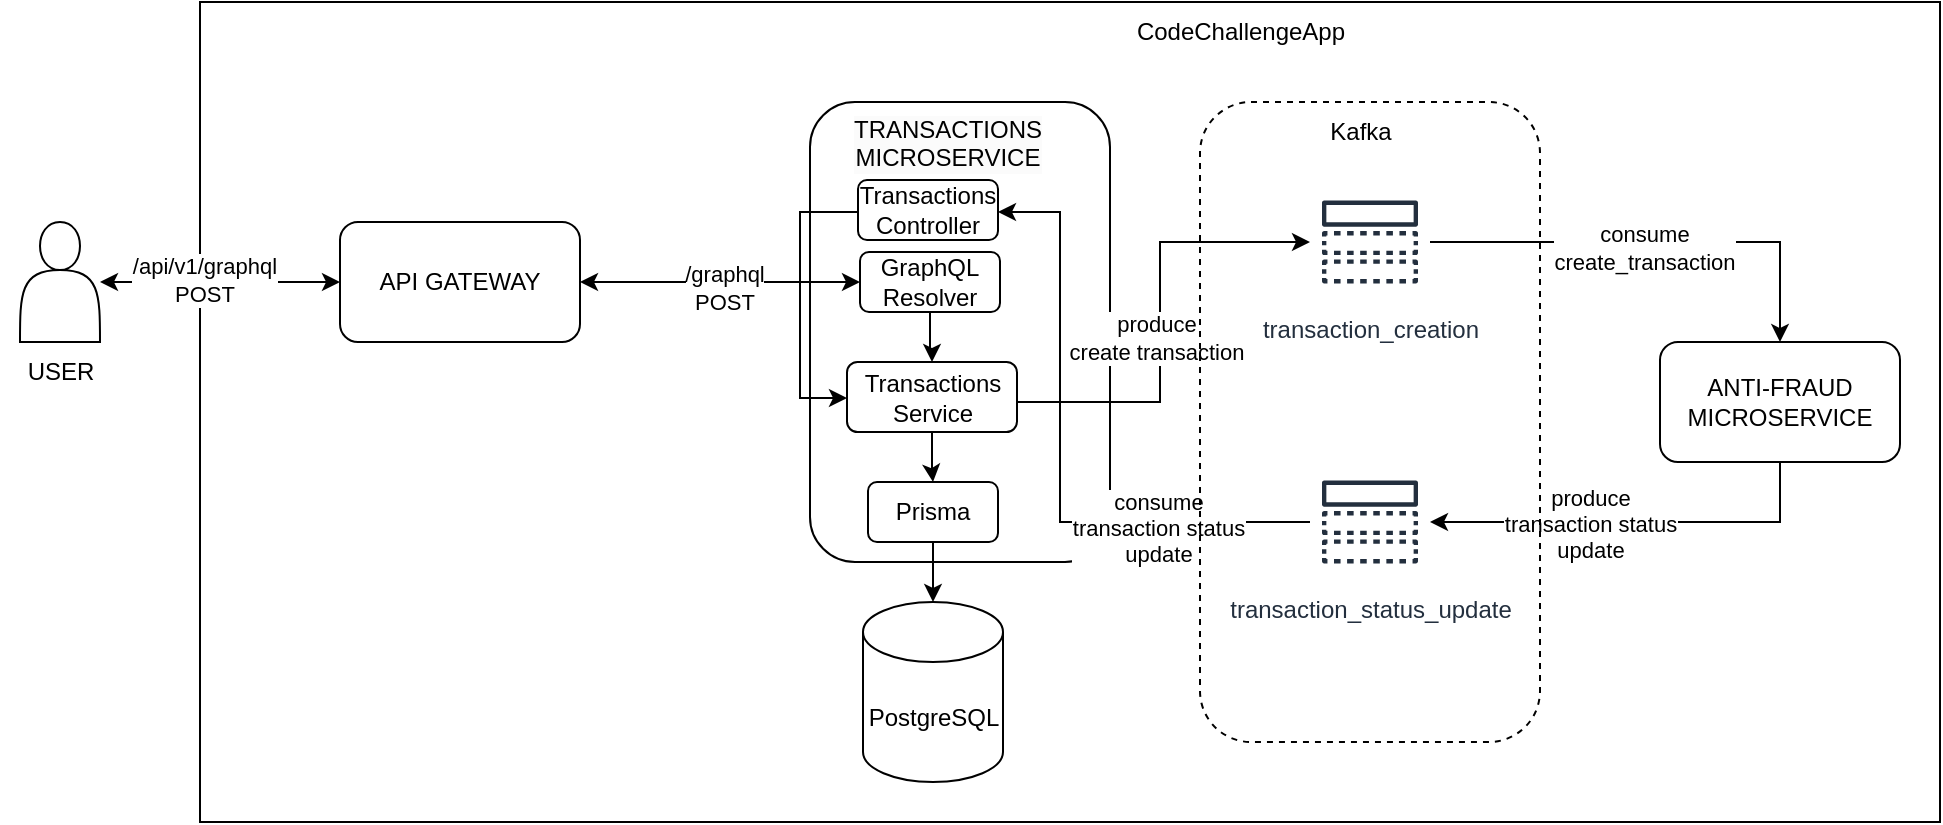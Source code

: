 <mxfile version="24.4.13" type="device">
  <diagram name="Page-1" id="iyDQWM6fSrRv6G1RTW3Y">
    <mxGraphModel dx="1393" dy="1868" grid="1" gridSize="10" guides="1" tooltips="1" connect="1" arrows="1" fold="1" page="1" pageScale="1" pageWidth="850" pageHeight="1100" math="0" shadow="0">
      <root>
        <mxCell id="0" />
        <mxCell id="1" parent="0" />
        <mxCell id="oCF-AY2tPDeBj5sLnERt-1" value="" style="rounded=0;whiteSpace=wrap;html=1;" vertex="1" parent="1">
          <mxGeometry x="120" y="-110" width="870" height="410" as="geometry" />
        </mxCell>
        <mxCell id="oCF-AY2tPDeBj5sLnERt-2" value="CodeChallengeApp" style="text;html=1;align=center;verticalAlign=middle;resizable=0;points=[];autosize=1;strokeColor=none;fillColor=none;" vertex="1" parent="1">
          <mxGeometry x="575" y="-110" width="130" height="30" as="geometry" />
        </mxCell>
        <mxCell id="oCF-AY2tPDeBj5sLnERt-29" style="edgeStyle=orthogonalEdgeStyle;rounded=0;orthogonalLoop=1;jettySize=auto;html=1;startArrow=classic;startFill=1;" edge="1" parent="1" source="oCF-AY2tPDeBj5sLnERt-26" target="oCF-AY2tPDeBj5sLnERt-28">
          <mxGeometry relative="1" as="geometry" />
        </mxCell>
        <mxCell id="oCF-AY2tPDeBj5sLnERt-30" value="/api/v1/graphql&lt;div&gt;POST&lt;/div&gt;" style="edgeLabel;html=1;align=center;verticalAlign=middle;resizable=0;points=[];" vertex="1" connectable="0" parent="oCF-AY2tPDeBj5sLnERt-29">
          <mxGeometry x="-0.143" y="1" relative="1" as="geometry">
            <mxPoint as="offset" />
          </mxGeometry>
        </mxCell>
        <mxCell id="oCF-AY2tPDeBj5sLnERt-26" value="" style="shape=actor;whiteSpace=wrap;html=1;" vertex="1" parent="1">
          <mxGeometry x="30" width="40" height="60" as="geometry" />
        </mxCell>
        <mxCell id="oCF-AY2tPDeBj5sLnERt-27" value="USER" style="text;html=1;align=center;verticalAlign=middle;resizable=0;points=[];autosize=1;strokeColor=none;fillColor=none;" vertex="1" parent="1">
          <mxGeometry x="20" y="60" width="60" height="30" as="geometry" />
        </mxCell>
        <mxCell id="oCF-AY2tPDeBj5sLnERt-43" style="edgeStyle=orthogonalEdgeStyle;rounded=0;orthogonalLoop=1;jettySize=auto;html=1;startArrow=classic;startFill=1;" edge="1" parent="1" source="oCF-AY2tPDeBj5sLnERt-28" target="oCF-AY2tPDeBj5sLnERt-42">
          <mxGeometry relative="1" as="geometry" />
        </mxCell>
        <mxCell id="oCF-AY2tPDeBj5sLnERt-44" value="/graphql&lt;div&gt;POST&lt;/div&gt;" style="edgeLabel;html=1;align=center;verticalAlign=middle;resizable=0;points=[];" vertex="1" connectable="0" parent="oCF-AY2tPDeBj5sLnERt-43">
          <mxGeometry x="0.028" y="-3" relative="1" as="geometry">
            <mxPoint as="offset" />
          </mxGeometry>
        </mxCell>
        <mxCell id="oCF-AY2tPDeBj5sLnERt-28" value="API GATEWAY" style="rounded=1;whiteSpace=wrap;html=1;" vertex="1" parent="1">
          <mxGeometry x="190" width="120" height="60" as="geometry" />
        </mxCell>
        <mxCell id="oCF-AY2tPDeBj5sLnERt-31" value="" style="rounded=1;whiteSpace=wrap;html=1;fillColor=none;" vertex="1" parent="1">
          <mxGeometry x="425" y="-60" width="150" height="230" as="geometry" />
        </mxCell>
        <mxCell id="oCF-AY2tPDeBj5sLnERt-61" style="edgeStyle=orthogonalEdgeStyle;rounded=0;orthogonalLoop=1;jettySize=auto;html=1;" edge="1" parent="1" source="oCF-AY2tPDeBj5sLnERt-32" target="oCF-AY2tPDeBj5sLnERt-38">
          <mxGeometry relative="1" as="geometry">
            <Array as="points">
              <mxPoint x="910" y="150" />
            </Array>
          </mxGeometry>
        </mxCell>
        <mxCell id="oCF-AY2tPDeBj5sLnERt-62" value="produce&lt;div&gt;transaction status&lt;/div&gt;&lt;div&gt;update&lt;/div&gt;" style="edgeLabel;html=1;align=center;verticalAlign=middle;resizable=0;points=[];" vertex="1" connectable="0" parent="oCF-AY2tPDeBj5sLnERt-61">
          <mxGeometry x="0.224" y="1" relative="1" as="geometry">
            <mxPoint as="offset" />
          </mxGeometry>
        </mxCell>
        <mxCell id="oCF-AY2tPDeBj5sLnERt-32" value="&lt;div&gt;ANTI-FRAUD&lt;/div&gt;&lt;div&gt;MICROSERVICE&lt;/div&gt;" style="rounded=1;whiteSpace=wrap;html=1;" vertex="1" parent="1">
          <mxGeometry x="850" y="60" width="120" height="60" as="geometry" />
        </mxCell>
        <mxCell id="oCF-AY2tPDeBj5sLnERt-40" value="PostgreSQL" style="shape=cylinder3;whiteSpace=wrap;html=1;boundedLbl=1;backgroundOutline=1;size=15;" vertex="1" parent="1">
          <mxGeometry x="451.5" y="190" width="70" height="90" as="geometry" />
        </mxCell>
        <mxCell id="oCF-AY2tPDeBj5sLnERt-41" value="&lt;span style=&quot;color: rgb(0, 0, 0); font-family: Helvetica; font-size: 12px; font-style: normal; font-variant-ligatures: normal; font-variant-caps: normal; font-weight: 400; letter-spacing: normal; orphans: 2; text-align: center; text-indent: 0px; text-transform: none; widows: 2; word-spacing: 0px; -webkit-text-stroke-width: 0px; white-space: normal; background-color: rgb(251, 251, 251); text-decoration-thickness: initial; text-decoration-style: initial; text-decoration-color: initial; display: inline !important; float: none;&quot;&gt;TRANSACTIONS&lt;/span&gt;&lt;div style=&quot;forced-color-adjust: none; color: rgb(0, 0, 0); font-family: Helvetica; font-size: 12px; font-style: normal; font-variant-ligatures: normal; font-variant-caps: normal; font-weight: 400; letter-spacing: normal; orphans: 2; text-align: center; text-indent: 0px; text-transform: none; widows: 2; word-spacing: 0px; -webkit-text-stroke-width: 0px; white-space: normal; background-color: rgb(251, 251, 251); text-decoration-thickness: initial; text-decoration-style: initial; text-decoration-color: initial;&quot;&gt;MICROSERVICE&lt;/div&gt;" style="text;whiteSpace=wrap;html=1;" vertex="1" parent="1">
          <mxGeometry x="445" y="-60" width="100" height="40" as="geometry" />
        </mxCell>
        <mxCell id="oCF-AY2tPDeBj5sLnERt-50" style="edgeStyle=orthogonalEdgeStyle;rounded=0;orthogonalLoop=1;jettySize=auto;html=1;" edge="1" parent="1" source="oCF-AY2tPDeBj5sLnERt-42" target="oCF-AY2tPDeBj5sLnERt-45">
          <mxGeometry relative="1" as="geometry" />
        </mxCell>
        <mxCell id="oCF-AY2tPDeBj5sLnERt-42" value="GraphQL&lt;div&gt;Resolver&lt;/div&gt;" style="rounded=1;whiteSpace=wrap;html=1;" vertex="1" parent="1">
          <mxGeometry x="450" y="15" width="70" height="30" as="geometry" />
        </mxCell>
        <mxCell id="oCF-AY2tPDeBj5sLnERt-49" style="edgeStyle=orthogonalEdgeStyle;rounded=0;orthogonalLoop=1;jettySize=auto;html=1;" edge="1" parent="1" source="oCF-AY2tPDeBj5sLnERt-45" target="oCF-AY2tPDeBj5sLnERt-47">
          <mxGeometry relative="1" as="geometry" />
        </mxCell>
        <mxCell id="oCF-AY2tPDeBj5sLnERt-51" style="edgeStyle=orthogonalEdgeStyle;rounded=0;orthogonalLoop=1;jettySize=auto;html=1;" edge="1" parent="1" source="oCF-AY2tPDeBj5sLnERt-45" target="oCF-AY2tPDeBj5sLnERt-37">
          <mxGeometry relative="1" as="geometry">
            <Array as="points">
              <mxPoint x="600" y="90" />
              <mxPoint x="600" y="10" />
            </Array>
          </mxGeometry>
        </mxCell>
        <mxCell id="oCF-AY2tPDeBj5sLnERt-52" value="&lt;div&gt;produce&lt;/div&gt;create transaction" style="edgeLabel;html=1;align=center;verticalAlign=middle;resizable=0;points=[];" vertex="1" connectable="0" parent="oCF-AY2tPDeBj5sLnERt-51">
          <mxGeometry x="-0.088" y="2" relative="1" as="geometry">
            <mxPoint as="offset" />
          </mxGeometry>
        </mxCell>
        <mxCell id="oCF-AY2tPDeBj5sLnERt-45" value="Transactions&lt;div&gt;Service&lt;/div&gt;" style="rounded=1;whiteSpace=wrap;html=1;" vertex="1" parent="1">
          <mxGeometry x="443.5" y="70" width="85" height="35" as="geometry" />
        </mxCell>
        <mxCell id="oCF-AY2tPDeBj5sLnERt-48" style="edgeStyle=orthogonalEdgeStyle;rounded=0;orthogonalLoop=1;jettySize=auto;html=1;" edge="1" parent="1" source="oCF-AY2tPDeBj5sLnERt-47" target="oCF-AY2tPDeBj5sLnERt-40">
          <mxGeometry relative="1" as="geometry" />
        </mxCell>
        <mxCell id="oCF-AY2tPDeBj5sLnERt-47" value="Prisma" style="rounded=1;whiteSpace=wrap;html=1;" vertex="1" parent="1">
          <mxGeometry x="454" y="130" width="65" height="30" as="geometry" />
        </mxCell>
        <mxCell id="oCF-AY2tPDeBj5sLnERt-56" style="edgeStyle=orthogonalEdgeStyle;rounded=0;orthogonalLoop=1;jettySize=auto;html=1;" edge="1" parent="1" source="oCF-AY2tPDeBj5sLnERt-53" target="oCF-AY2tPDeBj5sLnERt-45">
          <mxGeometry relative="1" as="geometry">
            <Array as="points">
              <mxPoint x="420" y="-5" />
              <mxPoint x="420" y="88" />
            </Array>
          </mxGeometry>
        </mxCell>
        <mxCell id="oCF-AY2tPDeBj5sLnERt-53" value="Transactions&lt;div&gt;Controller&lt;/div&gt;" style="rounded=1;whiteSpace=wrap;html=1;" vertex="1" parent="1">
          <mxGeometry x="449" y="-21" width="70" height="30" as="geometry" />
        </mxCell>
        <mxCell id="oCF-AY2tPDeBj5sLnERt-54" style="edgeStyle=orthogonalEdgeStyle;rounded=0;orthogonalLoop=1;jettySize=auto;html=1;" edge="1" parent="1" source="oCF-AY2tPDeBj5sLnERt-38" target="oCF-AY2tPDeBj5sLnERt-53">
          <mxGeometry relative="1" as="geometry">
            <Array as="points">
              <mxPoint x="550" y="150" />
              <mxPoint x="550" y="-5" />
            </Array>
          </mxGeometry>
        </mxCell>
        <mxCell id="oCF-AY2tPDeBj5sLnERt-55" value="&lt;div&gt;consume&lt;/div&gt;transaction status&lt;div&gt;update&lt;/div&gt;" style="edgeLabel;html=1;align=center;verticalAlign=middle;resizable=0;points=[];" vertex="1" connectable="0" parent="oCF-AY2tPDeBj5sLnERt-54">
          <mxGeometry x="-0.461" y="3" relative="1" as="geometry">
            <mxPoint x="8" as="offset" />
          </mxGeometry>
        </mxCell>
        <mxCell id="oCF-AY2tPDeBj5sLnERt-57" style="edgeStyle=orthogonalEdgeStyle;rounded=0;orthogonalLoop=1;jettySize=auto;html=1;" edge="1" parent="1" source="oCF-AY2tPDeBj5sLnERt-37" target="oCF-AY2tPDeBj5sLnERt-32">
          <mxGeometry relative="1" as="geometry" />
        </mxCell>
        <mxCell id="oCF-AY2tPDeBj5sLnERt-58" value="consume&lt;div&gt;create_transaction&lt;/div&gt;" style="edgeLabel;html=1;align=center;verticalAlign=middle;resizable=0;points=[];" vertex="1" connectable="0" parent="oCF-AY2tPDeBj5sLnERt-57">
          <mxGeometry x="-0.052" y="1" relative="1" as="geometry">
            <mxPoint y="4" as="offset" />
          </mxGeometry>
        </mxCell>
        <mxCell id="oCF-AY2tPDeBj5sLnERt-35" value="" style="rounded=1;whiteSpace=wrap;html=1;dashed=1;fillColor=none;" vertex="1" parent="1">
          <mxGeometry x="620" y="-60" width="170" height="320" as="geometry" />
        </mxCell>
        <mxCell id="oCF-AY2tPDeBj5sLnERt-36" value="Kafka" style="text;html=1;align=center;verticalAlign=middle;resizable=0;points=[];autosize=1;strokeColor=none;fillColor=none;" vertex="1" parent="1">
          <mxGeometry x="675" y="-60" width="50" height="30" as="geometry" />
        </mxCell>
        <mxCell id="oCF-AY2tPDeBj5sLnERt-37" value="transaction_creation&lt;div&gt;&lt;br&gt;&lt;/div&gt;" style="sketch=0;outlineConnect=0;fontColor=#232F3E;gradientColor=none;strokeColor=#232F3E;fillColor=#ffffff;dashed=0;verticalLabelPosition=bottom;verticalAlign=top;align=center;html=1;fontSize=12;fontStyle=0;aspect=fixed;shape=mxgraph.aws4.resourceIcon;resIcon=mxgraph.aws4.topic;" vertex="1" parent="1">
          <mxGeometry x="675" y="-20" width="60" height="60" as="geometry" />
        </mxCell>
        <mxCell id="oCF-AY2tPDeBj5sLnERt-38" value="&lt;div&gt;transaction_status_update&lt;/div&gt;" style="sketch=0;outlineConnect=0;fontColor=#232F3E;gradientColor=none;strokeColor=#232F3E;fillColor=#ffffff;dashed=0;verticalLabelPosition=bottom;verticalAlign=top;align=center;html=1;fontSize=12;fontStyle=0;aspect=fixed;shape=mxgraph.aws4.resourceIcon;resIcon=mxgraph.aws4.topic;" vertex="1" parent="1">
          <mxGeometry x="675" y="120" width="60" height="60" as="geometry" />
        </mxCell>
      </root>
    </mxGraphModel>
  </diagram>
</mxfile>
